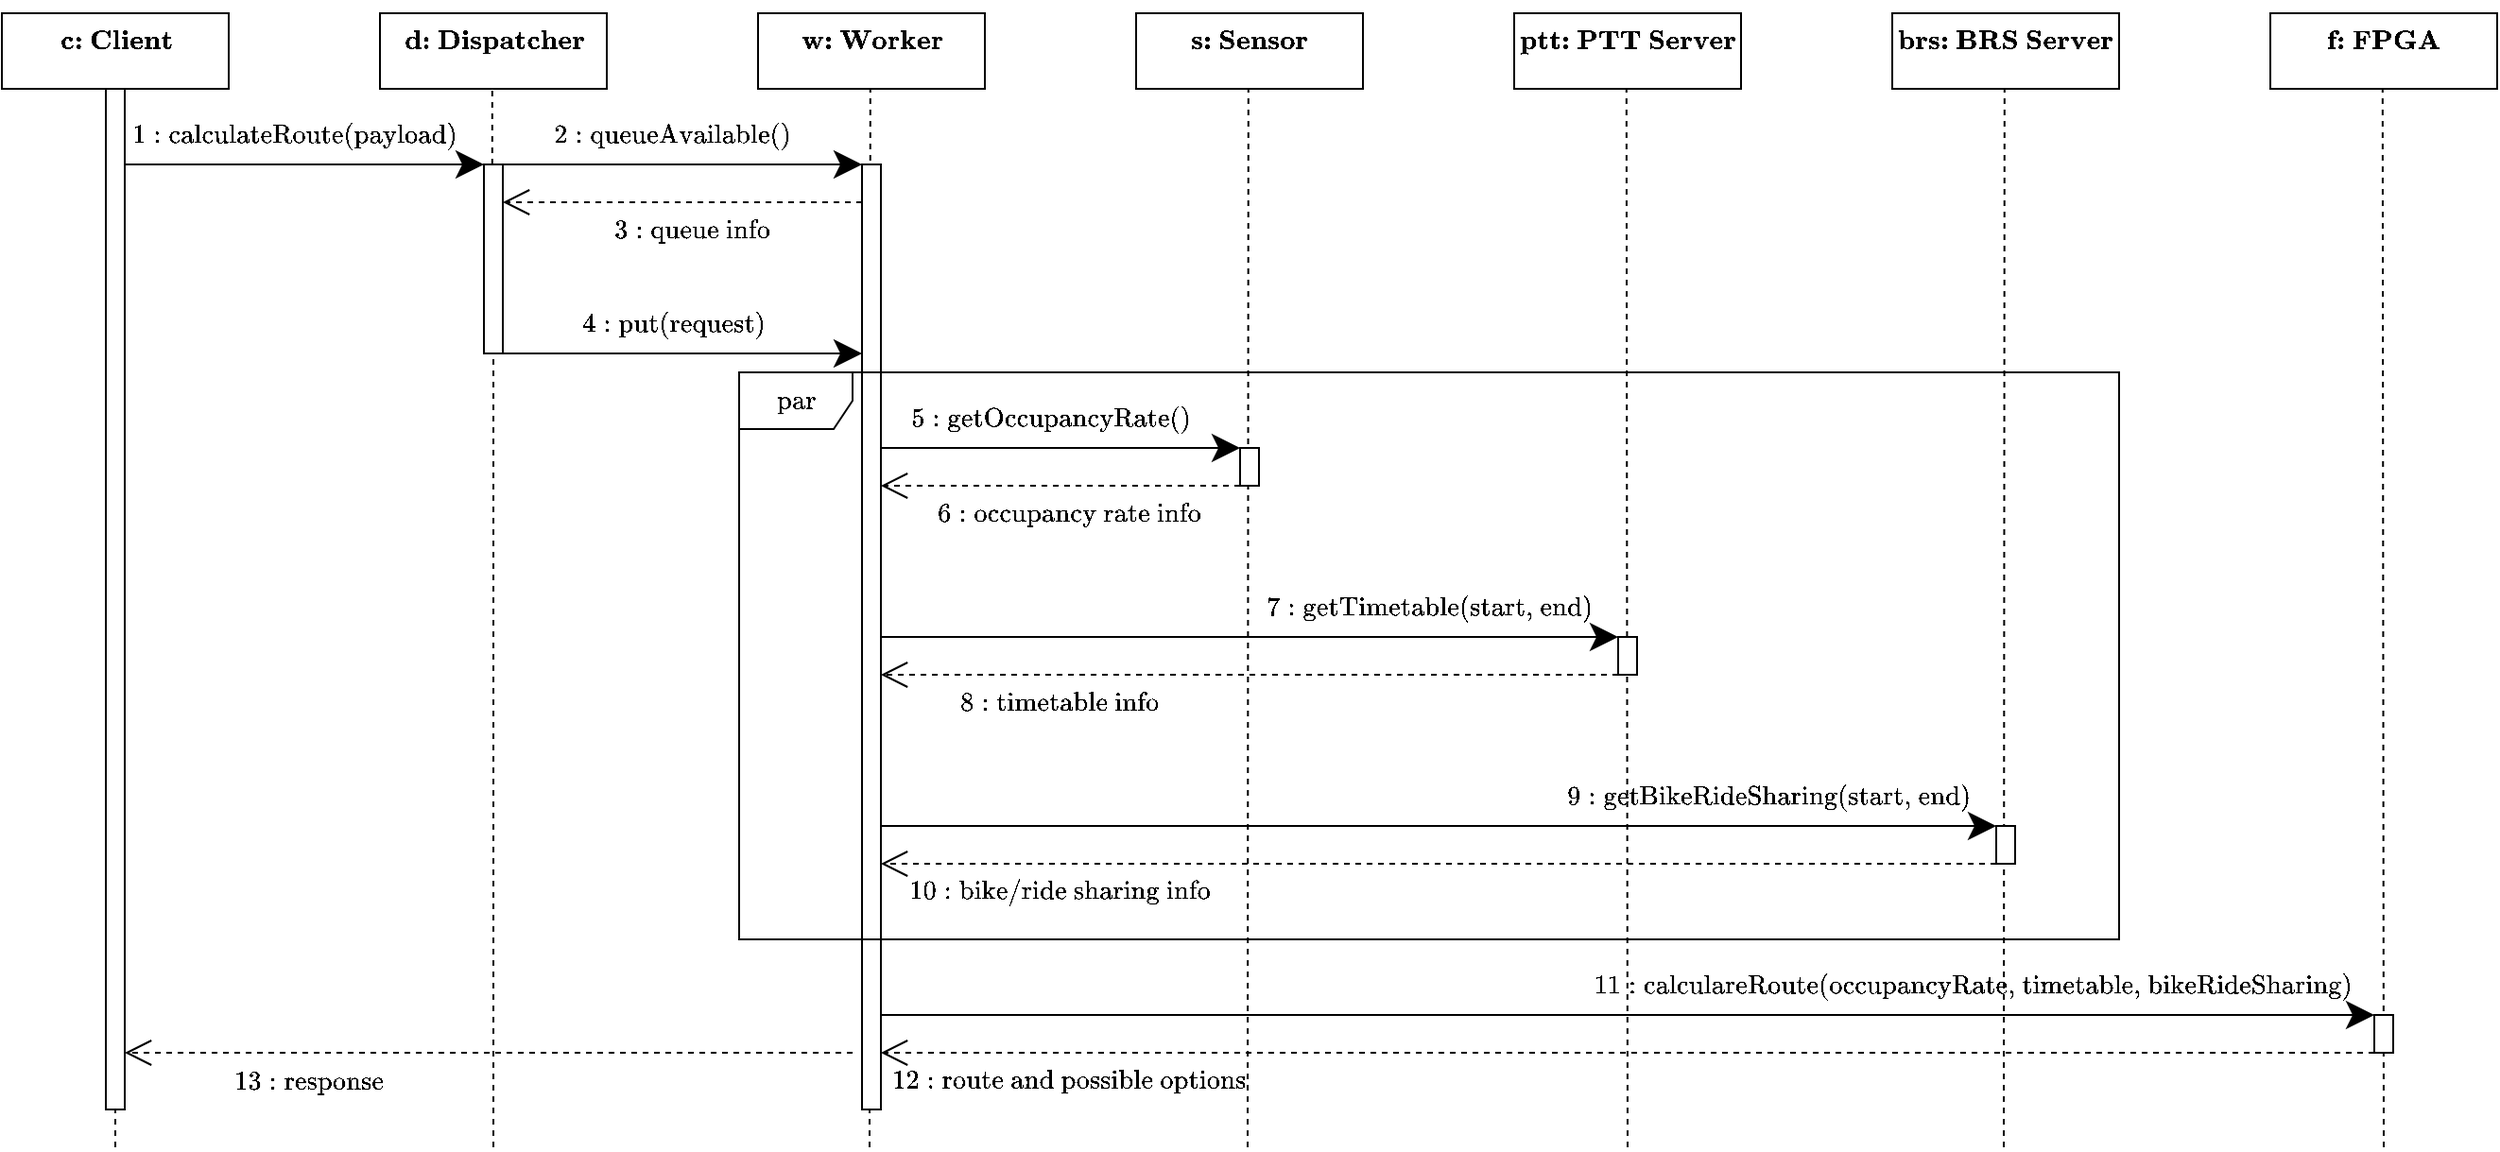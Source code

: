 <mxfile version="24.2.5" type="device">
  <diagram name="Page-1" id="FVMxHFwwywIalUzKK6Yx">
    <mxGraphModel dx="1687" dy="1040" grid="1" gridSize="10" guides="1" tooltips="1" connect="1" arrows="1" fold="1" page="1" pageScale="1" pageWidth="850" pageHeight="1100" math="1" shadow="0">
      <root>
        <mxCell id="0" />
        <mxCell id="1" parent="0" />
        <mxCell id="7CqH2dM0GQDr5ASWJmky-1" value="" style="html=1;whiteSpace=wrap;" vertex="1" parent="1">
          <mxGeometry x="80" y="200" width="120" height="40" as="geometry" />
        </mxCell>
        <mxCell id="7CqH2dM0GQDr5ASWJmky-2" value="&lt;span style=&quot;font-weight: 400; text-wrap: wrap;&quot;&gt;$$\textbf{c: Client}$$&lt;/span&gt;" style="text;align=center;fontStyle=1;verticalAlign=middle;spacingLeft=3;spacingRight=3;strokeColor=none;rotatable=0;points=[[0,0.5],[1,0.5]];portConstraint=eastwest;html=1;" vertex="1" parent="1">
          <mxGeometry x="80" y="200" width="120" height="30" as="geometry" />
        </mxCell>
        <mxCell id="7CqH2dM0GQDr5ASWJmky-3" value="" style="html=1;whiteSpace=wrap;" vertex="1" parent="1">
          <mxGeometry x="280" y="200" width="120" height="40" as="geometry" />
        </mxCell>
        <mxCell id="7CqH2dM0GQDr5ASWJmky-4" value="&lt;span style=&quot;font-weight: 400; text-wrap: wrap;&quot;&gt;$$\textbf{d: Dispatcher}$$&lt;/span&gt;" style="text;align=center;fontStyle=1;verticalAlign=middle;spacingLeft=3;spacingRight=3;strokeColor=none;rotatable=0;points=[[0,0.5],[1,0.5]];portConstraint=eastwest;html=1;" vertex="1" parent="1">
          <mxGeometry x="280" y="200" width="120" height="30" as="geometry" />
        </mxCell>
        <mxCell id="7CqH2dM0GQDr5ASWJmky-5" value="" style="html=1;whiteSpace=wrap;" vertex="1" parent="1">
          <mxGeometry x="480" y="200" width="120" height="40" as="geometry" />
        </mxCell>
        <mxCell id="7CqH2dM0GQDr5ASWJmky-6" value="&lt;span style=&quot;font-weight: 400; text-wrap: wrap;&quot;&gt;$$\textbf{w: Worker}$$&lt;/span&gt;" style="text;align=center;fontStyle=1;verticalAlign=middle;spacingLeft=3;spacingRight=3;strokeColor=none;rotatable=0;points=[[0,0.5],[1,0.5]];portConstraint=eastwest;html=1;" vertex="1" parent="1">
          <mxGeometry x="480" y="200" width="120" height="30" as="geometry" />
        </mxCell>
        <mxCell id="7CqH2dM0GQDr5ASWJmky-7" value="" style="html=1;whiteSpace=wrap;" vertex="1" parent="1">
          <mxGeometry x="680" y="200" width="120" height="40" as="geometry" />
        </mxCell>
        <mxCell id="7CqH2dM0GQDr5ASWJmky-8" value="&lt;span style=&quot;font-weight: 400; text-wrap: wrap;&quot;&gt;$$\textbf{s: Sensor}$$&lt;/span&gt;" style="text;align=center;fontStyle=1;verticalAlign=middle;spacingLeft=3;spacingRight=3;strokeColor=none;rotatable=0;points=[[0,0.5],[1,0.5]];portConstraint=eastwest;html=1;" vertex="1" parent="1">
          <mxGeometry x="680" y="200" width="120" height="30" as="geometry" />
        </mxCell>
        <mxCell id="7CqH2dM0GQDr5ASWJmky-9" value="" style="html=1;whiteSpace=wrap;" vertex="1" parent="1">
          <mxGeometry x="880" y="200" width="120" height="40" as="geometry" />
        </mxCell>
        <mxCell id="7CqH2dM0GQDr5ASWJmky-10" value="&lt;span style=&quot;font-weight: 400; text-wrap: wrap;&quot;&gt;$$\textbf{ptt: PTT Server}$$&lt;/span&gt;" style="text;align=center;fontStyle=1;verticalAlign=middle;spacingLeft=3;spacingRight=3;strokeColor=none;rotatable=0;points=[[0,0.5],[1,0.5]];portConstraint=eastwest;html=1;" vertex="1" parent="1">
          <mxGeometry x="880" y="200" width="120" height="30" as="geometry" />
        </mxCell>
        <mxCell id="7CqH2dM0GQDr5ASWJmky-13" value="" style="html=1;whiteSpace=wrap;" vertex="1" parent="1">
          <mxGeometry x="1080" y="200" width="120" height="40" as="geometry" />
        </mxCell>
        <mxCell id="7CqH2dM0GQDr5ASWJmky-14" value="&lt;span style=&quot;font-weight: 400; text-wrap: wrap;&quot;&gt;$$\textbf{brs: BRS Server}$$&lt;/span&gt;" style="text;align=center;fontStyle=1;verticalAlign=middle;spacingLeft=3;spacingRight=3;strokeColor=none;rotatable=0;points=[[0,0.5],[1,0.5]];portConstraint=eastwest;html=1;" vertex="1" parent="1">
          <mxGeometry x="1080" y="200" width="120" height="30" as="geometry" />
        </mxCell>
        <mxCell id="7CqH2dM0GQDr5ASWJmky-15" value="" style="html=1;whiteSpace=wrap;" vertex="1" parent="1">
          <mxGeometry x="1280" y="200" width="120" height="40" as="geometry" />
        </mxCell>
        <mxCell id="7CqH2dM0GQDr5ASWJmky-16" value="&lt;span style=&quot;font-weight: 400; text-wrap: wrap;&quot;&gt;$$\textbf{f: FPGA}$$&lt;/span&gt;" style="text;align=center;fontStyle=1;verticalAlign=middle;spacingLeft=3;spacingRight=3;strokeColor=none;rotatable=0;points=[[0,0.5],[1,0.5]];portConstraint=eastwest;html=1;" vertex="1" parent="1">
          <mxGeometry x="1280" y="200" width="120" height="30" as="geometry" />
        </mxCell>
        <mxCell id="7CqH2dM0GQDr5ASWJmky-17" value="" style="endArrow=none;dashed=1;html=1;rounded=0;entryX=0.5;entryY=1;entryDx=0;entryDy=0;" edge="1" parent="1" target="7CqH2dM0GQDr5ASWJmky-1">
          <mxGeometry width="50" height="50" relative="1" as="geometry">
            <mxPoint x="140" y="800" as="sourcePoint" />
            <mxPoint x="140" y="280" as="targetPoint" />
          </mxGeometry>
        </mxCell>
        <mxCell id="7CqH2dM0GQDr5ASWJmky-18" value="" style="endArrow=none;dashed=1;html=1;rounded=0;entryX=0.5;entryY=1;entryDx=0;entryDy=0;" edge="1" parent="1" source="7CqH2dM0GQDr5ASWJmky-28">
          <mxGeometry width="50" height="50" relative="1" as="geometry">
            <mxPoint x="339.41" y="841.667" as="sourcePoint" />
            <mxPoint x="339.41" y="240" as="targetPoint" />
          </mxGeometry>
        </mxCell>
        <mxCell id="7CqH2dM0GQDr5ASWJmky-19" value="" style="endArrow=none;dashed=1;html=1;rounded=0;entryX=0.5;entryY=1;entryDx=0;entryDy=0;" edge="1" parent="1">
          <mxGeometry width="50" height="50" relative="1" as="geometry">
            <mxPoint x="539" y="800" as="sourcePoint" />
            <mxPoint x="539.41" y="240" as="targetPoint" />
          </mxGeometry>
        </mxCell>
        <mxCell id="7CqH2dM0GQDr5ASWJmky-20" value="" style="endArrow=none;dashed=1;html=1;rounded=0;entryX=0.5;entryY=1;entryDx=0;entryDy=0;" edge="1" parent="1">
          <mxGeometry width="50" height="50" relative="1" as="geometry">
            <mxPoint x="739" y="800" as="sourcePoint" />
            <mxPoint x="739.41" y="240" as="targetPoint" />
          </mxGeometry>
        </mxCell>
        <mxCell id="7CqH2dM0GQDr5ASWJmky-21" value="" style="endArrow=none;dashed=1;html=1;rounded=0;entryX=0.5;entryY=1;entryDx=0;entryDy=0;" edge="1" parent="1">
          <mxGeometry width="50" height="50" relative="1" as="geometry">
            <mxPoint x="940" y="800" as="sourcePoint" />
            <mxPoint x="939.41" y="240" as="targetPoint" />
          </mxGeometry>
        </mxCell>
        <mxCell id="7CqH2dM0GQDr5ASWJmky-22" value="" style="endArrow=none;dashed=1;html=1;rounded=0;entryX=0.5;entryY=1;entryDx=0;entryDy=0;" edge="1" parent="1">
          <mxGeometry width="50" height="50" relative="1" as="geometry">
            <mxPoint x="1139" y="800" as="sourcePoint" />
            <mxPoint x="1139.41" y="240" as="targetPoint" />
          </mxGeometry>
        </mxCell>
        <mxCell id="7CqH2dM0GQDr5ASWJmky-23" value="" style="endArrow=none;dashed=1;html=1;rounded=0;entryX=0.5;entryY=1;entryDx=0;entryDy=0;" edge="1" parent="1">
          <mxGeometry width="50" height="50" relative="1" as="geometry">
            <mxPoint x="1340" y="800" as="sourcePoint" />
            <mxPoint x="1339.41" y="240" as="targetPoint" />
          </mxGeometry>
        </mxCell>
        <mxCell id="7CqH2dM0GQDr5ASWJmky-24" value="" style="html=1;points=[[0,0,0,0,5],[0,1,0,0,-5],[1,0,0,0,5],[1,1,0,0,-5]];perimeter=orthogonalPerimeter;outlineConnect=0;targetShapes=umlLifeline;portConstraint=eastwest;newEdgeStyle={&quot;curved&quot;:0,&quot;rounded&quot;:0};" vertex="1" parent="1">
          <mxGeometry x="135" y="240" width="10" height="540" as="geometry" />
        </mxCell>
        <mxCell id="7CqH2dM0GQDr5ASWJmky-25" value="" style="endArrow=classic;endFill=1;endSize=12;html=1;rounded=0;" edge="1" parent="1" target="7CqH2dM0GQDr5ASWJmky-28">
          <mxGeometry width="160" relative="1" as="geometry">
            <mxPoint x="145" y="280" as="sourcePoint" />
            <mxPoint x="320" y="280" as="targetPoint" />
          </mxGeometry>
        </mxCell>
        <mxCell id="7CqH2dM0GQDr5ASWJmky-27" value="$$1:\text{calculateRoute(payload)}$$" style="text;html=1;align=center;verticalAlign=middle;whiteSpace=wrap;rounded=0;" vertex="1" parent="1">
          <mxGeometry x="135" y="250" width="200" height="30" as="geometry" />
        </mxCell>
        <mxCell id="7CqH2dM0GQDr5ASWJmky-29" value="" style="endArrow=none;dashed=1;html=1;rounded=0;entryX=0.5;entryY=1;entryDx=0;entryDy=0;" edge="1" parent="1" target="7CqH2dM0GQDr5ASWJmky-28">
          <mxGeometry width="50" height="50" relative="1" as="geometry">
            <mxPoint x="340" y="800" as="sourcePoint" />
            <mxPoint x="339.41" y="240" as="targetPoint" />
          </mxGeometry>
        </mxCell>
        <mxCell id="7CqH2dM0GQDr5ASWJmky-28" value="" style="html=1;points=[[0,0,0,0,5],[0,1,0,0,-5],[1,0,0,0,5],[1,1,0,0,-5]];perimeter=orthogonalPerimeter;outlineConnect=0;targetShapes=umlLifeline;portConstraint=eastwest;newEdgeStyle={&quot;curved&quot;:0,&quot;rounded&quot;:0};" vertex="1" parent="1">
          <mxGeometry x="335" y="280" width="10" height="100" as="geometry" />
        </mxCell>
        <mxCell id="7CqH2dM0GQDr5ASWJmky-31" value="" style="endArrow=classic;endFill=1;endSize=12;html=1;rounded=0;" edge="1" parent="1">
          <mxGeometry width="160" relative="1" as="geometry">
            <mxPoint x="345" y="280" as="sourcePoint" />
            <mxPoint x="535" y="280" as="targetPoint" />
          </mxGeometry>
        </mxCell>
        <mxCell id="7CqH2dM0GQDr5ASWJmky-32" value="$$2:\text{queueAvailable()}$$" style="text;html=1;align=center;verticalAlign=middle;whiteSpace=wrap;rounded=0;" vertex="1" parent="1">
          <mxGeometry x="335" y="250" width="200" height="30" as="geometry" />
        </mxCell>
        <mxCell id="7CqH2dM0GQDr5ASWJmky-33" value="" style="html=1;points=[[0,0,0,0,5],[0,1,0,0,-5],[1,0,0,0,5],[1,1,0,0,-5]];perimeter=orthogonalPerimeter;outlineConnect=0;targetShapes=umlLifeline;portConstraint=eastwest;newEdgeStyle={&quot;curved&quot;:0,&quot;rounded&quot;:0};" vertex="1" parent="1">
          <mxGeometry x="535" y="280" width="10" height="500" as="geometry" />
        </mxCell>
        <mxCell id="7CqH2dM0GQDr5ASWJmky-34" value="" style="endArrow=open;endFill=1;endSize=12;html=1;rounded=0;dashed=1;" edge="1" parent="1">
          <mxGeometry width="160" relative="1" as="geometry">
            <mxPoint x="535" y="300" as="sourcePoint" />
            <mxPoint x="345" y="300" as="targetPoint" />
          </mxGeometry>
        </mxCell>
        <mxCell id="7CqH2dM0GQDr5ASWJmky-35" value="$$3:\text{queue info}$$" style="text;html=1;align=center;verticalAlign=middle;whiteSpace=wrap;rounded=0;" vertex="1" parent="1">
          <mxGeometry x="345" y="300" width="200" height="30" as="geometry" />
        </mxCell>
        <mxCell id="7CqH2dM0GQDr5ASWJmky-36" value="" style="endArrow=classic;endFill=1;endSize=12;html=1;rounded=0;" edge="1" parent="1">
          <mxGeometry width="160" relative="1" as="geometry">
            <mxPoint x="345" y="380" as="sourcePoint" />
            <mxPoint x="535" y="380" as="targetPoint" />
          </mxGeometry>
        </mxCell>
        <mxCell id="7CqH2dM0GQDr5ASWJmky-37" value="$$4:\text{put(request)}$$" style="text;html=1;align=center;verticalAlign=middle;whiteSpace=wrap;rounded=0;" vertex="1" parent="1">
          <mxGeometry x="335" y="350" width="200" height="30" as="geometry" />
        </mxCell>
        <mxCell id="7CqH2dM0GQDr5ASWJmky-38" value="" style="endArrow=classic;endFill=1;endSize=12;html=1;rounded=0;" edge="1" parent="1">
          <mxGeometry width="160" relative="1" as="geometry">
            <mxPoint x="545" y="430" as="sourcePoint" />
            <mxPoint x="735" y="430" as="targetPoint" />
          </mxGeometry>
        </mxCell>
        <mxCell id="7CqH2dM0GQDr5ASWJmky-39" value="$$5:\text{getOccupancyRate()}$$" style="text;html=1;align=center;verticalAlign=middle;whiteSpace=wrap;rounded=0;" vertex="1" parent="1">
          <mxGeometry x="535" y="400" width="200" height="30" as="geometry" />
        </mxCell>
        <mxCell id="7CqH2dM0GQDr5ASWJmky-40" value="" style="html=1;points=[[0,0,0,0,5],[0,1,0,0,-5],[1,0,0,0,5],[1,1,0,0,-5]];perimeter=orthogonalPerimeter;outlineConnect=0;targetShapes=umlLifeline;portConstraint=eastwest;newEdgeStyle={&quot;curved&quot;:0,&quot;rounded&quot;:0};" vertex="1" parent="1">
          <mxGeometry x="735" y="430" width="10" height="20" as="geometry" />
        </mxCell>
        <mxCell id="7CqH2dM0GQDr5ASWJmky-41" value="" style="endArrow=open;endFill=1;endSize=12;html=1;rounded=0;dashed=1;" edge="1" parent="1">
          <mxGeometry width="160" relative="1" as="geometry">
            <mxPoint x="735" y="450" as="sourcePoint" />
            <mxPoint x="545" y="450" as="targetPoint" />
          </mxGeometry>
        </mxCell>
        <mxCell id="7CqH2dM0GQDr5ASWJmky-42" value="$$6:\text{occupancy rate info}$$" style="text;html=1;align=center;verticalAlign=middle;whiteSpace=wrap;rounded=0;" vertex="1" parent="1">
          <mxGeometry x="545" y="450" width="200" height="30" as="geometry" />
        </mxCell>
        <mxCell id="7CqH2dM0GQDr5ASWJmky-48" value="" style="endArrow=classic;endFill=1;endSize=12;html=1;rounded=0;" edge="1" parent="1" target="7CqH2dM0GQDr5ASWJmky-50">
          <mxGeometry width="160" relative="1" as="geometry">
            <mxPoint x="545" y="530" as="sourcePoint" />
            <mxPoint x="930" y="530" as="targetPoint" />
          </mxGeometry>
        </mxCell>
        <mxCell id="7CqH2dM0GQDr5ASWJmky-49" value="$$7:\text{getTimetable(start, end)}$$" style="text;html=1;align=center;verticalAlign=middle;whiteSpace=wrap;rounded=0;" vertex="1" parent="1">
          <mxGeometry x="740" y="500" width="190" height="30" as="geometry" />
        </mxCell>
        <mxCell id="7CqH2dM0GQDr5ASWJmky-50" value="" style="html=1;points=[[0,0,0,0,5],[0,1,0,0,-5],[1,0,0,0,5],[1,1,0,0,-5]];perimeter=orthogonalPerimeter;outlineConnect=0;targetShapes=umlLifeline;portConstraint=eastwest;newEdgeStyle={&quot;curved&quot;:0,&quot;rounded&quot;:0};" vertex="1" parent="1">
          <mxGeometry x="935" y="530" width="10" height="20" as="geometry" />
        </mxCell>
        <mxCell id="7CqH2dM0GQDr5ASWJmky-51" value="" style="endArrow=open;endFill=1;endSize=12;html=1;rounded=0;dashed=1;" edge="1" parent="1">
          <mxGeometry width="160" relative="1" as="geometry">
            <mxPoint x="935" y="550" as="sourcePoint" />
            <mxPoint x="545" y="550" as="targetPoint" />
          </mxGeometry>
        </mxCell>
        <mxCell id="7CqH2dM0GQDr5ASWJmky-52" value="$$8:\text{timetable info}$$" style="text;html=1;align=center;verticalAlign=middle;whiteSpace=wrap;rounded=0;" vertex="1" parent="1">
          <mxGeometry x="540" y="550" width="200" height="30" as="geometry" />
        </mxCell>
        <mxCell id="7CqH2dM0GQDr5ASWJmky-53" value="" style="endArrow=classic;endFill=1;endSize=12;html=1;rounded=0;" edge="1" parent="1" target="7CqH2dM0GQDr5ASWJmky-55">
          <mxGeometry width="160" relative="1" as="geometry">
            <mxPoint x="545" y="630" as="sourcePoint" />
            <mxPoint x="1130" y="630" as="targetPoint" />
          </mxGeometry>
        </mxCell>
        <mxCell id="7CqH2dM0GQDr5ASWJmky-54" value="$$9:\text{getBikeRideSharing(start, end)}$$" style="text;html=1;align=center;verticalAlign=middle;whiteSpace=wrap;rounded=0;" vertex="1" parent="1">
          <mxGeometry x="900" y="600" width="230" height="30" as="geometry" />
        </mxCell>
        <mxCell id="7CqH2dM0GQDr5ASWJmky-55" value="" style="html=1;points=[[0,0,0,0,5],[0,1,0,0,-5],[1,0,0,0,5],[1,1,0,0,-5]];perimeter=orthogonalPerimeter;outlineConnect=0;targetShapes=umlLifeline;portConstraint=eastwest;newEdgeStyle={&quot;curved&quot;:0,&quot;rounded&quot;:0};" vertex="1" parent="1">
          <mxGeometry x="1135" y="630" width="10" height="20" as="geometry" />
        </mxCell>
        <mxCell id="7CqH2dM0GQDr5ASWJmky-56" value="" style="endArrow=open;endFill=1;endSize=12;html=1;rounded=0;dashed=1;" edge="1" parent="1">
          <mxGeometry width="160" relative="1" as="geometry">
            <mxPoint x="1135" y="650" as="sourcePoint" />
            <mxPoint x="545" y="650" as="targetPoint" />
          </mxGeometry>
        </mxCell>
        <mxCell id="7CqH2dM0GQDr5ASWJmky-57" value="$$10:\text{bike/ride sharing info}$$" style="text;html=1;align=center;verticalAlign=middle;whiteSpace=wrap;rounded=0;" vertex="1" parent="1">
          <mxGeometry x="540" y="650" width="200" height="30" as="geometry" />
        </mxCell>
        <mxCell id="7CqH2dM0GQDr5ASWJmky-58" value="" style="endArrow=classic;endFill=1;endSize=12;html=1;rounded=0;" edge="1" parent="1" target="7CqH2dM0GQDr5ASWJmky-60">
          <mxGeometry width="160" relative="1" as="geometry">
            <mxPoint x="545" y="730" as="sourcePoint" />
            <mxPoint x="1330" y="730" as="targetPoint" />
          </mxGeometry>
        </mxCell>
        <mxCell id="7CqH2dM0GQDr5ASWJmky-59" value="$$11:\text{calculareRoute(occupancyRate, timetable, bikeRideSharing)}$$" style="text;html=1;align=center;verticalAlign=middle;whiteSpace=wrap;rounded=0;" vertex="1" parent="1">
          <mxGeometry x="910" y="700" width="425" height="30" as="geometry" />
        </mxCell>
        <mxCell id="7CqH2dM0GQDr5ASWJmky-60" value="" style="html=1;points=[[0,0,0,0,5],[0,1,0,0,-5],[1,0,0,0,5],[1,1,0,0,-5]];perimeter=orthogonalPerimeter;outlineConnect=0;targetShapes=umlLifeline;portConstraint=eastwest;newEdgeStyle={&quot;curved&quot;:0,&quot;rounded&quot;:0};" vertex="1" parent="1">
          <mxGeometry x="1335" y="730" width="10" height="20" as="geometry" />
        </mxCell>
        <mxCell id="7CqH2dM0GQDr5ASWJmky-61" value="" style="endArrow=open;endFill=1;endSize=12;html=1;rounded=0;dashed=1;" edge="1" parent="1">
          <mxGeometry width="160" relative="1" as="geometry">
            <mxPoint x="1335" y="750" as="sourcePoint" />
            <mxPoint x="545" y="750" as="targetPoint" />
          </mxGeometry>
        </mxCell>
        <mxCell id="7CqH2dM0GQDr5ASWJmky-62" value="$$12:\text{route and possible options}$$" style="text;html=1;align=center;verticalAlign=middle;whiteSpace=wrap;rounded=0;" vertex="1" parent="1">
          <mxGeometry x="545" y="750" width="200" height="30" as="geometry" />
        </mxCell>
        <mxCell id="7CqH2dM0GQDr5ASWJmky-63" value="$$\text{par}$$" style="shape=umlFrame;whiteSpace=wrap;html=1;pointerEvents=0;" vertex="1" parent="1">
          <mxGeometry x="470" y="390" width="730" height="300" as="geometry" />
        </mxCell>
        <mxCell id="7CqH2dM0GQDr5ASWJmky-64" value="" style="endArrow=open;endFill=1;endSize=12;html=1;rounded=0;dashed=1;" edge="1" parent="1" target="7CqH2dM0GQDr5ASWJmky-24">
          <mxGeometry width="160" relative="1" as="geometry">
            <mxPoint x="530" y="750" as="sourcePoint" />
            <mxPoint x="150" y="750" as="targetPoint" />
          </mxGeometry>
        </mxCell>
        <mxCell id="7CqH2dM0GQDr5ASWJmky-65" value="$$13:\text{response}$$" style="text;html=1;align=center;verticalAlign=middle;whiteSpace=wrap;rounded=0;" vertex="1" parent="1">
          <mxGeometry x="145" y="750" width="195" height="30" as="geometry" />
        </mxCell>
      </root>
    </mxGraphModel>
  </diagram>
</mxfile>
